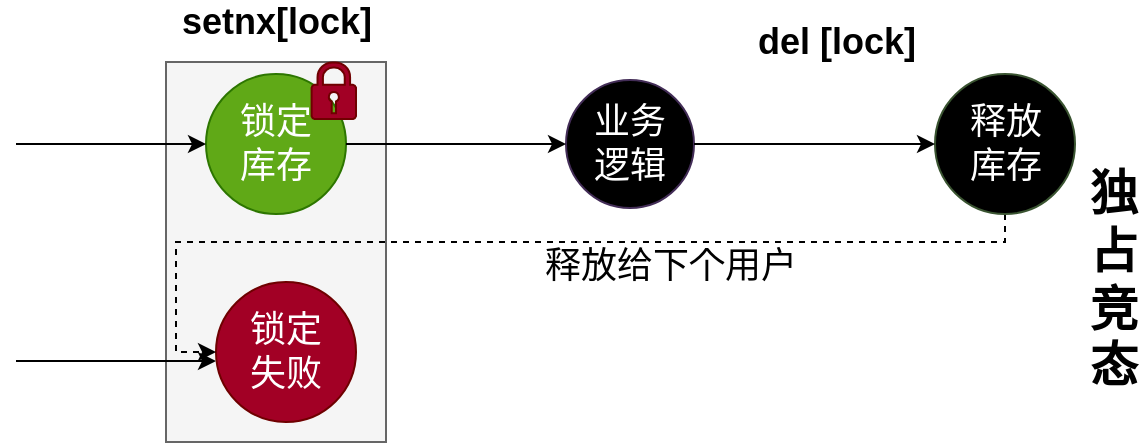 <mxfile version="14.5.1" type="device" pages="2"><diagram id="223_VfXbiQaaBDfJiUxj" name="第 1 页"><mxGraphModel dx="1444" dy="822" grid="0" gridSize="10" guides="1" tooltips="1" connect="1" arrows="1" fold="1" page="1" pageScale="1" pageWidth="827" pageHeight="1169" background="#ffffff" math="0" shadow="0"><root><mxCell id="0"/><mxCell id="1" parent="0"/><mxCell id="Gq-hhXz6hhbtG9vNB8JA-15" value="" style="rounded=0;whiteSpace=wrap;html=1;fillColor=#f5f5f5;strokeColor=#666666;fontColor=#333333;" parent="1" vertex="1"><mxGeometry x="185" y="80" width="110" height="190" as="geometry"/></mxCell><mxCell id="Gq-hhXz6hhbtG9vNB8JA-1" value="&lt;font style=&quot;font-size: 18px&quot;&gt;锁定&lt;br&gt;库存&lt;/font&gt;" style="ellipse;whiteSpace=wrap;html=1;aspect=fixed;fillColor=#60a917;strokeColor=#2D7600;fontColor=#ffffff;" parent="1" vertex="1"><mxGeometry x="205" y="86" width="70" height="70" as="geometry"/></mxCell><mxCell id="Gq-hhXz6hhbtG9vNB8JA-2" value="&lt;font style=&quot;font-size: 18px&quot;&gt;锁定&lt;br&gt;失败&lt;br&gt;&lt;/font&gt;" style="ellipse;whiteSpace=wrap;html=1;aspect=fixed;fillColor=#a20025;strokeColor=#6F0000;fontColor=#ffffff;" parent="1" vertex="1"><mxGeometry x="210" y="190" width="70" height="70" as="geometry"/></mxCell><mxCell id="Gq-hhXz6hhbtG9vNB8JA-4" value="&lt;font style=&quot;font-size: 18px&quot;&gt;业务&lt;br&gt;逻辑&lt;/font&gt;" style="ellipse;whiteSpace=wrap;html=1;aspect=fixed;strokeColor=#432D57;fontColor=#ffffff;fillColor=#000000;" parent="1" vertex="1"><mxGeometry x="385" y="89" width="64" height="64" as="geometry"/></mxCell><mxCell id="Gq-hhXz6hhbtG9vNB8JA-7" style="edgeStyle=orthogonalEdgeStyle;rounded=0;orthogonalLoop=1;jettySize=auto;html=1;entryX=0;entryY=0.5;entryDx=0;entryDy=0;" parent="1" source="Gq-hhXz6hhbtG9vNB8JA-1" target="Gq-hhXz6hhbtG9vNB8JA-4" edge="1"><mxGeometry x="110" y="50" as="geometry"/></mxCell><mxCell id="Gq-hhXz6hhbtG9vNB8JA-38" style="edgeStyle=orthogonalEdgeStyle;rounded=0;orthogonalLoop=1;jettySize=auto;html=1;dashed=1;entryX=0;entryY=0.5;entryDx=0;entryDy=0;" parent="1" source="Gq-hhXz6hhbtG9vNB8JA-5" target="Gq-hhXz6hhbtG9vNB8JA-2" edge="1"><mxGeometry x="110" y="50" as="geometry"><mxPoint x="150" y="220" as="targetPoint"/><Array as="points"><mxPoint x="605" y="170"/><mxPoint x="190" y="170"/><mxPoint x="190" y="225"/></Array></mxGeometry></mxCell><mxCell id="Gq-hhXz6hhbtG9vNB8JA-5" value="&lt;font style=&quot;font-size: 18px&quot;&gt;释放&lt;br&gt;库存&lt;br&gt;&lt;/font&gt;" style="ellipse;whiteSpace=wrap;html=1;aspect=fixed;strokeColor=#3A5431;fontColor=#ffffff;fillColor=#000000;" parent="1" vertex="1"><mxGeometry x="569.5" y="86" width="70" height="70" as="geometry"/></mxCell><mxCell id="Gq-hhXz6hhbtG9vNB8JA-8" style="edgeStyle=orthogonalEdgeStyle;rounded=0;orthogonalLoop=1;jettySize=auto;html=1;entryX=0;entryY=0.5;entryDx=0;entryDy=0;" parent="1" source="Gq-hhXz6hhbtG9vNB8JA-4" target="Gq-hhXz6hhbtG9vNB8JA-5" edge="1"><mxGeometry x="110" y="50" as="geometry"/></mxCell><mxCell id="Gq-hhXz6hhbtG9vNB8JA-6" value="" style="endArrow=classic;html=1;entryX=0;entryY=0.5;entryDx=0;entryDy=0;" parent="1" target="Gq-hhXz6hhbtG9vNB8JA-1" edge="1"><mxGeometry x="110" y="50" width="50" height="50" as="geometry"><mxPoint x="110" y="121" as="sourcePoint"/><mxPoint x="190" y="90" as="targetPoint"/></mxGeometry></mxCell><mxCell id="Gq-hhXz6hhbtG9vNB8JA-12" value="&lt;font style=&quot;font-size: 18px&quot;&gt;&lt;b&gt;del [lock]&lt;/b&gt;&lt;/font&gt;" style="text;html=1;strokeColor=none;fillColor=none;align=center;verticalAlign=middle;whiteSpace=wrap;rounded=0;" parent="1" vertex="1"><mxGeometry x="450.5" y="60" width="139" height="20" as="geometry"/></mxCell><mxCell id="Gq-hhXz6hhbtG9vNB8JA-13" value="" style="endArrow=classic;html=1;entryX=0;entryY=0.5;entryDx=0;entryDy=0;" parent="1" edge="1"><mxGeometry x="110" y="50" width="50" height="50" as="geometry"><mxPoint x="110" y="229.5" as="sourcePoint"/><mxPoint x="210" y="229.5" as="targetPoint"/></mxGeometry></mxCell><mxCell id="Gq-hhXz6hhbtG9vNB8JA-20" value="&lt;font style=&quot;font-size: 18px&quot;&gt;释放给下个用户&lt;/font&gt;" style="text;html=1;strokeColor=none;fillColor=none;align=center;verticalAlign=middle;whiteSpace=wrap;rounded=0;" parent="1" vertex="1"><mxGeometry x="368" y="172" width="139" height="20" as="geometry"/></mxCell><mxCell id="Gq-hhXz6hhbtG9vNB8JA-21" value="&lt;font style=&quot;font-size: 18px&quot;&gt;&lt;b&gt;setnx[lock]&lt;/b&gt;&lt;/font&gt;" style="text;html=1;strokeColor=none;fillColor=none;align=center;verticalAlign=middle;whiteSpace=wrap;rounded=0;" parent="1" vertex="1"><mxGeometry x="170.5" y="50" width="139" height="20" as="geometry"/></mxCell><mxCell id="Gq-hhXz6hhbtG9vNB8JA-56" value="&lt;font style=&quot;font-size: 24px&quot;&gt;&lt;b&gt;独占竞态&lt;/b&gt;&lt;/font&gt;" style="text;html=1;strokeColor=none;fillColor=none;align=center;verticalAlign=middle;whiteSpace=wrap;rounded=0;" parent="1" vertex="1"><mxGeometry x="648.8" y="117" width="20" height="143" as="geometry"/></mxCell><mxCell id="RYZ88-Ps6C0POo3yDFRL-1" value="" style="aspect=fixed;pointerEvents=1;shadow=0;dashed=0;html=1;labelPosition=center;verticalLabelPosition=bottom;verticalAlign=top;align=center;shape=mxgraph.mscae.enterprise.lock;labelBackgroundColor=none;fillColor=#a20025;strokeColor=#6F0000;fontColor=#ffffff;" vertex="1" parent="1"><mxGeometry x="257.8" y="80" width="22.2" height="28.46" as="geometry"/></mxCell></root></mxGraphModel></diagram><diagram id="8B96zw_MAfaxF-5zO-iM" name="第 2 页"><mxGraphModel dx="1444" dy="822" grid="1" gridSize="10" guides="1" tooltips="1" connect="1" arrows="1" fold="1" page="1" pageScale="1" pageWidth="827" pageHeight="1169" math="0" shadow="0"><root><mxCell id="O4RGM7MBU1fkNX-o9LkH-0"/><mxCell id="O4RGM7MBU1fkNX-o9LkH-1" parent="O4RGM7MBU1fkNX-o9LkH-0"/><mxCell id="O4RGM7MBU1fkNX-o9LkH-2" value="" style="aspect=fixed;pointerEvents=1;shadow=0;dashed=0;html=1;labelPosition=center;verticalLabelPosition=bottom;verticalAlign=top;align=center;fillColor=#cce5ff;shape=mxgraph.mscae.enterprise.lock_unlocked;strokeColor=#36393d;" vertex="1" parent="O4RGM7MBU1fkNX-o9LkH-1"><mxGeometry x="658.8" y="140" width="22.2" height="30" as="geometry"/></mxCell><mxCell id="O4RGM7MBU1fkNX-o9LkH-3" value="" style="endArrow=classic;html=1;entryX=0;entryY=0.5;entryDx=0;entryDy=0;" edge="1" parent="O4RGM7MBU1fkNX-o9LkH-1" target="O4RGM7MBU1fkNX-o9LkH-9"><mxGeometry x="50" y="141.54" width="50" height="50" as="geometry"><mxPoint x="50" y="326.54" as="sourcePoint"/><mxPoint x="80" y="341.54" as="targetPoint"/></mxGeometry></mxCell><mxCell id="O4RGM7MBU1fkNX-o9LkH-4" value="" style="rounded=0;whiteSpace=wrap;html=1;fillColor=#f5f5f5;strokeColor=#666666;fontColor=#333333;shadow=0;glass=0;sketch=0;" vertex="1" parent="O4RGM7MBU1fkNX-o9LkH-1"><mxGeometry x="226" y="151.54" width="110" height="248.46" as="geometry"/></mxCell><mxCell id="O4RGM7MBU1fkNX-o9LkH-5" value="&lt;font style=&quot;font-size: 24px&quot;&gt;&lt;b&gt;分段竞态&lt;/b&gt;&lt;/font&gt;" style="text;html=1;strokeColor=none;fillColor=none;align=center;verticalAlign=middle;whiteSpace=wrap;rounded=0;" vertex="1" parent="O4RGM7MBU1fkNX-o9LkH-1"><mxGeometry x="658.8" y="240.0" width="20" height="143" as="geometry"/></mxCell><mxCell id="O4RGM7MBU1fkNX-o9LkH-6" value="&lt;font style=&quot;font-size: 18px&quot;&gt;Lock&lt;br&gt;&lt;font face=&quot;Times New Roman&quot;&gt;99&lt;/font&gt;&lt;br&gt;&lt;/font&gt;" style="ellipse;whiteSpace=wrap;html=1;aspect=fixed;fillColor=#60a917;fontColor=#ffffff;strokeColor=none;" vertex="1" parent="O4RGM7MBU1fkNX-o9LkH-1"><mxGeometry x="251" y="161.54" width="70" height="70" as="geometry"/></mxCell><mxCell id="O4RGM7MBU1fkNX-o9LkH-7" value="&lt;font style=&quot;font-size: 18px&quot;&gt;Lock&lt;br&gt;-1&lt;br&gt;&lt;/font&gt;" style="ellipse;whiteSpace=wrap;html=1;aspect=fixed;fillColor=#a20025;strokeColor=#6F0000;fontColor=#ffffff;" vertex="1" parent="O4RGM7MBU1fkNX-o9LkH-1"><mxGeometry x="249.5" y="286.54" width="70" height="70" as="geometry"/></mxCell><mxCell id="O4RGM7MBU1fkNX-o9LkH-8" style="edgeStyle=orthogonalEdgeStyle;curved=1;rounded=0;orthogonalLoop=1;jettySize=auto;html=1;entryX=0;entryY=0.5;entryDx=0;entryDy=0;" edge="1" parent="O4RGM7MBU1fkNX-o9LkH-1" source="O4RGM7MBU1fkNX-o9LkH-9" target="O4RGM7MBU1fkNX-o9LkH-6"><mxGeometry x="61.5" y="141.54" as="geometry"/></mxCell><mxCell id="O4RGM7MBU1fkNX-o9LkH-9" value="&lt;span style=&quot;font-size: 18px&quot;&gt;日库存&lt;br&gt;100&lt;br&gt;&lt;/span&gt;" style="ellipse;whiteSpace=wrap;html=1;aspect=fixed;fillColor=#60a917;fontColor=#ffffff;strokeColor=none;" vertex="1" parent="O4RGM7MBU1fkNX-o9LkH-1"><mxGeometry x="121" y="291.54" width="70" height="70" as="geometry"/></mxCell><mxCell id="O4RGM7MBU1fkNX-o9LkH-10" value="&lt;font style=&quot;font-size: 18px&quot;&gt;&lt;b&gt;incr/decr [stock]&lt;/b&gt;&lt;/font&gt;" style="text;html=1;strokeColor=none;fillColor=none;align=center;verticalAlign=middle;whiteSpace=wrap;rounded=0;" vertex="1" parent="O4RGM7MBU1fkNX-o9LkH-1"><mxGeometry x="87" y="251.54" width="139" height="30" as="geometry"/></mxCell><mxCell id="O4RGM7MBU1fkNX-o9LkH-11" style="edgeStyle=orthogonalEdgeStyle;curved=1;rounded=0;orthogonalLoop=1;jettySize=auto;html=1;entryX=0;entryY=0.5;entryDx=0;entryDy=0;" edge="1" parent="O4RGM7MBU1fkNX-o9LkH-1" target="O4RGM7MBU1fkNX-o9LkH-12"><mxGeometry x="61.5" y="141.54" as="geometry"><mxPoint x="321" y="196.04" as="sourcePoint"/></mxGeometry></mxCell><mxCell id="O4RGM7MBU1fkNX-o9LkH-12" value="&lt;font&gt;&lt;font style=&quot;font-size: 16px&quot;&gt;持有&lt;br&gt;Lock&lt;br&gt;&lt;/font&gt;&lt;font face=&quot;Times New Roman&quot;&gt;99&lt;/font&gt;&lt;br&gt;&lt;/font&gt;" style="ellipse;whiteSpace=wrap;html=1;aspect=fixed;fillColor=#60a917;fontColor=#ffffff;strokeColor=none;fontSize=16;" vertex="1" parent="O4RGM7MBU1fkNX-o9LkH-1"><mxGeometry x="371" y="161.04" width="70.5" height="70.5" as="geometry"/></mxCell><mxCell id="O4RGM7MBU1fkNX-o9LkH-13" value="&lt;font style=&quot;font-size: 18px&quot;&gt;业务&lt;br&gt;逻辑&lt;br&gt;&lt;/font&gt;" style="ellipse;whiteSpace=wrap;html=1;aspect=fixed;fillColor=#60a917;fontColor=#ffffff;strokeColor=none;" vertex="1" parent="O4RGM7MBU1fkNX-o9LkH-1"><mxGeometry x="491" y="161.54" width="70" height="70" as="geometry"/></mxCell><mxCell id="O4RGM7MBU1fkNX-o9LkH-14" style="edgeStyle=orthogonalEdgeStyle;curved=1;rounded=0;orthogonalLoop=1;jettySize=auto;html=1;entryX=0;entryY=0.5;entryDx=0;entryDy=0;" edge="1" parent="O4RGM7MBU1fkNX-o9LkH-1" source="O4RGM7MBU1fkNX-o9LkH-12" target="O4RGM7MBU1fkNX-o9LkH-13"><mxGeometry x="61.5" y="141.54" as="geometry"/></mxCell><mxCell id="O4RGM7MBU1fkNX-o9LkH-15" value="&lt;font style=&quot;font-size: 18px&quot;&gt;&lt;font style=&quot;font-size: 16px&quot;&gt;释放&lt;br&gt;Lock&lt;br&gt;&lt;/font&gt;&lt;font face=&quot;Times New Roman&quot; style=&quot;font-size: 16px&quot;&gt;99&lt;/font&gt;&lt;br&gt;&lt;/font&gt;" style="ellipse;whiteSpace=wrap;html=1;aspect=fixed;fillColor=#60a917;strokeColor=#2D7600;fontColor=#ffffff;" vertex="1" parent="O4RGM7MBU1fkNX-o9LkH-1"><mxGeometry x="611" y="161.54" width="70" height="70" as="geometry"/></mxCell><mxCell id="O4RGM7MBU1fkNX-o9LkH-16" style="edgeStyle=orthogonalEdgeStyle;rounded=0;orthogonalLoop=1;jettySize=auto;html=1;" edge="1" parent="O4RGM7MBU1fkNX-o9LkH-1" source="O4RGM7MBU1fkNX-o9LkH-13" target="O4RGM7MBU1fkNX-o9LkH-15"><mxGeometry x="61.5" y="141.54" as="geometry"/></mxCell><mxCell id="O4RGM7MBU1fkNX-o9LkH-17" value="" style="aspect=fixed;pointerEvents=1;shadow=0;dashed=0;html=1;labelPosition=center;verticalLabelPosition=bottom;verticalAlign=top;align=center;shape=mxgraph.mscae.enterprise.lock;labelBackgroundColor=none;fillColor=#a20025;strokeColor=#6F0000;fontColor=#ffffff;" vertex="1" parent="O4RGM7MBU1fkNX-o9LkH-1"><mxGeometry x="419.3" y="141.54" width="22.2" height="28.46" as="geometry"/></mxCell><mxCell id="O4RGM7MBU1fkNX-o9LkH-18" value="&lt;font&gt;&lt;font style=&quot;font-size: 16px&quot;&gt;无法&lt;br&gt;生成&lt;br&gt;Lock&lt;/font&gt;&lt;br&gt;&lt;/font&gt;" style="ellipse;whiteSpace=wrap;html=1;aspect=fixed;fillColor=#a20025;strokeColor=#6F0000;fontColor=#ffffff;" vertex="1" parent="O4RGM7MBU1fkNX-o9LkH-1"><mxGeometry x="371" y="286.54" width="70" height="70" as="geometry"/></mxCell><mxCell id="O4RGM7MBU1fkNX-o9LkH-19" style="edgeStyle=orthogonalEdgeStyle;rounded=0;orthogonalLoop=1;jettySize=auto;html=1;entryX=0;entryY=0.5;entryDx=0;entryDy=0;" edge="1" parent="O4RGM7MBU1fkNX-o9LkH-1" source="O4RGM7MBU1fkNX-o9LkH-7" target="O4RGM7MBU1fkNX-o9LkH-18"><mxGeometry x="61.5" y="141.54" as="geometry"/></mxCell><mxCell id="O4RGM7MBU1fkNX-o9LkH-20" value="&lt;font style=&quot;font-size: 18px&quot;&gt;&lt;b&gt;del [lock]&lt;/b&gt;&lt;/font&gt;" style="text;html=1;strokeColor=none;fillColor=none;align=center;verticalAlign=middle;whiteSpace=wrap;rounded=0;" vertex="1" parent="O4RGM7MBU1fkNX-o9LkH-1"><mxGeometry x="576.5" y="120" width="139" height="20" as="geometry"/></mxCell><mxCell id="O4RGM7MBU1fkNX-o9LkH-21" value="&lt;font style=&quot;font-size: 18px&quot;&gt;&lt;b&gt;setnx [lock]&lt;/b&gt;&lt;/font&gt;" style="text;html=1;strokeColor=none;fillColor=none;align=center;verticalAlign=middle;whiteSpace=wrap;rounded=0;" vertex="1" parent="O4RGM7MBU1fkNX-o9LkH-1"><mxGeometry x="217" y="120" width="139" height="20" as="geometry"/></mxCell><mxCell id="O4RGM7MBU1fkNX-o9LkH-22" value="&lt;span style=&quot;font-size: 18px&quot;&gt;日库存&lt;br&gt;100&lt;br&gt;&lt;/span&gt;" style="ellipse;whiteSpace=wrap;html=1;aspect=fixed;fillColor=#60a917;fontColor=#ffffff;strokeColor=none;" vertex="1" parent="O4RGM7MBU1fkNX-o9LkH-1"><mxGeometry x="121" y="292.04" width="70" height="70" as="geometry"/></mxCell><mxCell id="O4RGM7MBU1fkNX-o9LkH-23" value="&lt;font style=&quot;font-size: 18px&quot;&gt;Lock&lt;br&gt;&lt;font face=&quot;Times New Roman&quot;&gt;99&lt;/font&gt;&lt;br&gt;&lt;/font&gt;" style="ellipse;whiteSpace=wrap;html=1;aspect=fixed;fillColor=#60a917;fontColor=#ffffff;strokeColor=none;" vertex="1" parent="O4RGM7MBU1fkNX-o9LkH-1"><mxGeometry x="251" y="162.04" width="70" height="70" as="geometry"/></mxCell><mxCell id="O4RGM7MBU1fkNX-o9LkH-24" value="&lt;font&gt;&lt;font style=&quot;font-size: 16px&quot;&gt;持有&lt;br&gt;Lock&lt;br&gt;&lt;/font&gt;&lt;font face=&quot;Times New Roman&quot;&gt;99&lt;/font&gt;&lt;br&gt;&lt;/font&gt;" style="ellipse;whiteSpace=wrap;html=1;aspect=fixed;fillColor=#60a917;fontColor=#ffffff;strokeColor=none;fontSize=16;" vertex="1" parent="O4RGM7MBU1fkNX-o9LkH-1"><mxGeometry x="371" y="161.54" width="70.5" height="70.5" as="geometry"/></mxCell><mxCell id="O4RGM7MBU1fkNX-o9LkH-25" style="rounded=0;sketch=0;orthogonalLoop=1;jettySize=auto;html=1;entryX=0.05;entryY=0.607;entryDx=0;entryDy=0;entryPerimeter=0;strokeColor=#000000;fontColor=#FFFFFF;" edge="1" parent="O4RGM7MBU1fkNX-o9LkH-1" source="O4RGM7MBU1fkNX-o9LkH-26" target="O4RGM7MBU1fkNX-o9LkH-7"><mxGeometry relative="1" as="geometry"/></mxCell><mxCell id="O4RGM7MBU1fkNX-o9LkH-26" value="&lt;span style=&quot;font-size: 18px&quot;&gt;日库存&lt;br&gt;100&lt;br&gt;&lt;/span&gt;" style="ellipse;whiteSpace=wrap;html=1;aspect=fixed;fillColor=#60a917;strokeColor=#2D7600;fontColor=#ffffff;" vertex="1" parent="O4RGM7MBU1fkNX-o9LkH-1"><mxGeometry x="121" y="292.54" width="70" height="70" as="geometry"/></mxCell><mxCell id="O4RGM7MBU1fkNX-o9LkH-27" value="&lt;font style=&quot;font-size: 18px&quot;&gt;Lock&lt;br&gt;&lt;font face=&quot;Times New Roman&quot;&gt;99&lt;/font&gt;&lt;br&gt;&lt;/font&gt;" style="ellipse;whiteSpace=wrap;html=1;aspect=fixed;fillColor=#60a917;strokeColor=#2D7600;fontColor=#ffffff;" vertex="1" parent="O4RGM7MBU1fkNX-o9LkH-1"><mxGeometry x="251" y="162.54" width="70" height="70" as="geometry"/></mxCell><mxCell id="O4RGM7MBU1fkNX-o9LkH-28" value="&lt;font&gt;&lt;font style=&quot;font-size: 16px&quot;&gt;持有&lt;br&gt;Lock&lt;br&gt;&lt;/font&gt;&lt;font face=&quot;Times New Roman&quot;&gt;99&lt;/font&gt;&lt;br&gt;&lt;/font&gt;" style="ellipse;whiteSpace=wrap;html=1;aspect=fixed;fontSize=16;fillColor=#60a917;strokeColor=#2D7600;fontColor=#ffffff;" vertex="1" parent="O4RGM7MBU1fkNX-o9LkH-1"><mxGeometry x="371" y="162.04" width="70.5" height="70.5" as="geometry"/></mxCell><mxCell id="O4RGM7MBU1fkNX-o9LkH-29" value="&lt;font style=&quot;font-size: 18px&quot;&gt;业务&lt;br&gt;逻辑&lt;br&gt;&lt;/font&gt;" style="ellipse;whiteSpace=wrap;html=1;aspect=fixed;fillColor=#60a917;strokeColor=#2D7600;fontColor=#ffffff;" vertex="1" parent="O4RGM7MBU1fkNX-o9LkH-1"><mxGeometry x="491" y="162.04" width="70" height="70" as="geometry"/></mxCell></root></mxGraphModel></diagram></mxfile>